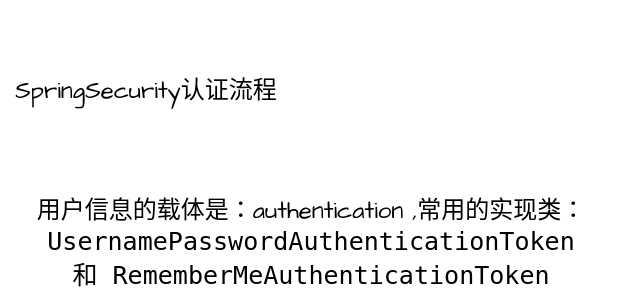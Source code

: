 <mxfile version="24.2.5" type="github">
  <diagram name="第 1 页" id="nSO1w7hgdYzm0M3njHVF">
    <mxGraphModel dx="927" dy="925" grid="0" gridSize="10" guides="1" tooltips="1" connect="1" arrows="1" fold="1" page="0" pageScale="1" pageWidth="1169" pageHeight="827" math="0" shadow="0">
      <root>
        <mxCell id="0" />
        <mxCell id="1" parent="0" />
        <mxCell id="fM1xi27GiWtBx4axmUrS-1" value="SpringSecurity认证流程" style="text;html=1;align=center;verticalAlign=middle;whiteSpace=wrap;rounded=0;fontFamily=Architects Daughter;fontSource=https%3A%2F%2Ffonts.googleapis.com%2Fcss%3Ffamily%3DArchitects%2BDaughter;" vertex="1" parent="1">
          <mxGeometry x="58" y="-400" width="146" height="92" as="geometry" />
        </mxCell>
        <mxCell id="fM1xi27GiWtBx4axmUrS-2" value="用户信息的载体是：authentication ,常用的实现类：&lt;span style=&quot;font-family: &amp;quot;JetBrains Mono&amp;quot;, monospace; font-size: 9.4pt; background-color: initial;&quot;&gt;UsernamePasswordAuthenticationToken 和&amp;nbsp;&lt;/span&gt;&lt;span style=&quot;font-family: &amp;quot;JetBrains Mono&amp;quot;, monospace; font-size: 9.4pt; background-color: initial;&quot;&gt;RememberMeAuthenticationToken&lt;/span&gt;" style="text;html=1;align=center;verticalAlign=middle;whiteSpace=wrap;rounded=0;fontFamily=Architects Daughter;fontSource=https%3A%2F%2Ffonts.googleapis.com%2Fcss%3Ffamily%3DArchitects%2BDaughter;" vertex="1" parent="1">
          <mxGeometry x="58" y="-294" width="311" height="31" as="geometry" />
        </mxCell>
      </root>
    </mxGraphModel>
  </diagram>
</mxfile>
